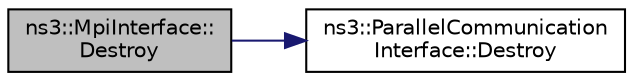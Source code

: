 digraph "ns3::MpiInterface::Destroy"
{
  edge [fontname="Helvetica",fontsize="10",labelfontname="Helvetica",labelfontsize="10"];
  node [fontname="Helvetica",fontsize="10",shape=record];
  rankdir="LR";
  Node1 [label="ns3::MpiInterface::\lDestroy",height=0.2,width=0.4,color="black", fillcolor="grey75", style="filled", fontcolor="black"];
  Node1 -> Node2 [color="midnightblue",fontsize="10",style="solid"];
  Node2 [label="ns3::ParallelCommunication\lInterface::Destroy",height=0.2,width=0.4,color="black", fillcolor="white", style="filled",URL="$d5/d06/classns3_1_1ParallelCommunicationInterface.html#ab647bad738a7ae91d8a993880c7ece10"];
}
